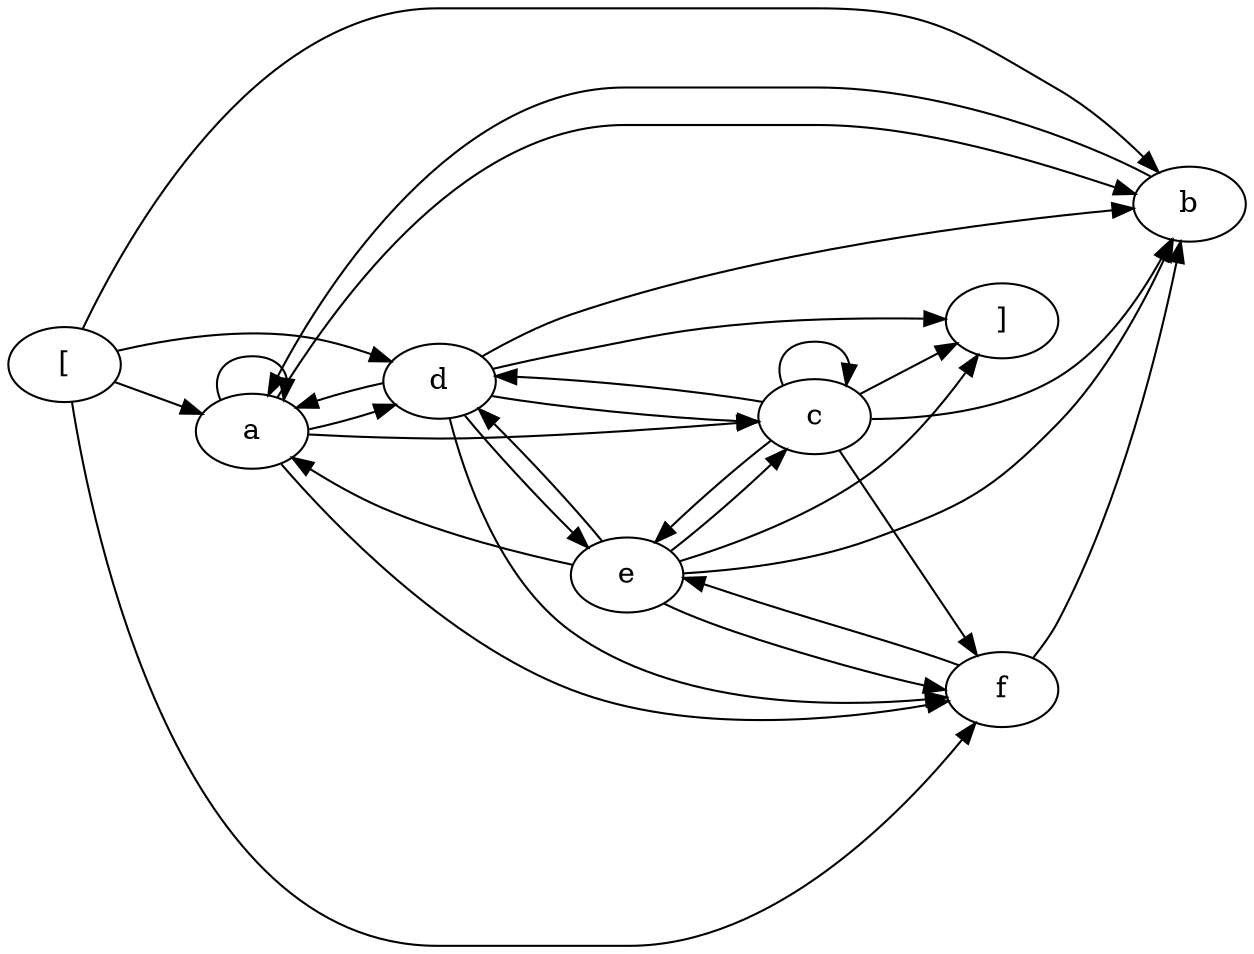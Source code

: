 digraph G {
rankdir = LR
label = "";
esg0_vertex0 -> esg0_vertex1;
esg0_vertex0 -> esg0_vertex2;
esg0_vertex0 -> esg0_vertex4;
esg0_vertex0 -> esg0_vertex6;
esg0_vertex3 -> esg0_vertex7;
esg0_vertex4 -> esg0_vertex7;
esg0_vertex5 -> esg0_vertex7;
esg0_vertex1 -> esg0_vertex2;
esg0_vertex1 -> esg0_vertex3;
esg0_vertex1 -> esg0_vertex4;
esg0_vertex1 -> esg0_vertex6;
esg0_vertex2 -> esg0_vertex1;
esg0_vertex3 -> esg0_vertex2;
esg0_vertex3 -> esg0_vertex4;
esg0_vertex3 -> esg0_vertex5;
esg0_vertex3 -> esg0_vertex6;
esg0_vertex4 -> esg0_vertex1;
esg0_vertex4 -> esg0_vertex2;
esg0_vertex4 -> esg0_vertex3;
esg0_vertex4 -> esg0_vertex5;
esg0_vertex4 -> esg0_vertex6;
esg0_vertex5 -> esg0_vertex1;
esg0_vertex5 -> esg0_vertex2;
esg0_vertex5 -> esg0_vertex3;
esg0_vertex5 -> esg0_vertex4;
esg0_vertex5 -> esg0_vertex6;
esg0_vertex6 -> esg0_vertex2;
esg0_vertex6 -> esg0_vertex5;
esg0_vertex1 -> esg0_vertex1;
esg0_vertex3 -> esg0_vertex3;
esg0_vertex0 [label = "["]
esg0_vertex1 [label = "a"]
esg0_vertex2 [label = "b"]
esg0_vertex4 [label = "d"]
esg0_vertex6 [label = "f"]
esg0_vertex3 [label = "c"]
esg0_vertex7 [label = "]"]
esg0_vertex5 [label = "e"]
}
